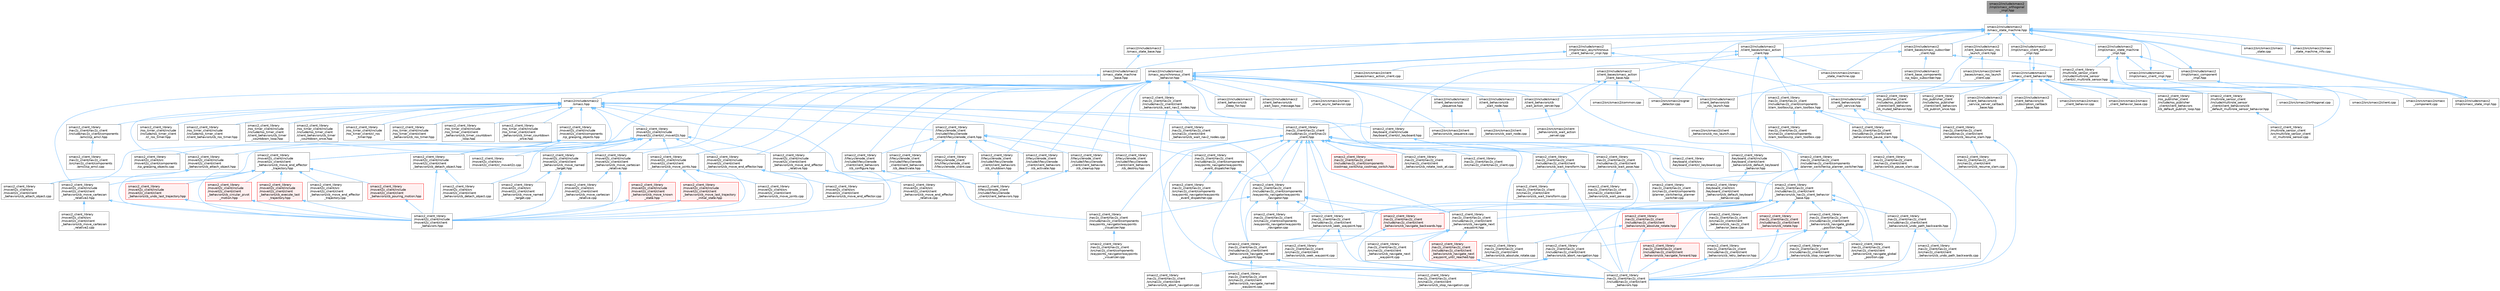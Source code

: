 digraph "smacc2/include/smacc2/impl/smacc_orthogonal_impl.hpp"
{
 // LATEX_PDF_SIZE
  bgcolor="transparent";
  edge [fontname=Helvetica,fontsize=10,labelfontname=Helvetica,labelfontsize=10];
  node [fontname=Helvetica,fontsize=10,shape=box,height=0.2,width=0.4];
  Node1 [label="smacc2/include/smacc2\l/impl/smacc_orthogonal\l_impl.hpp",height=0.2,width=0.4,color="gray40", fillcolor="grey60", style="filled", fontcolor="black",tooltip=" "];
  Node1 -> Node2 [dir="back",color="steelblue1",style="solid"];
  Node2 [label="smacc2/include/smacc2\l/smacc_state_machine.hpp",height=0.2,width=0.4,color="grey40", fillcolor="white", style="filled",URL="$smacc__state__machine_8hpp.html",tooltip=" "];
  Node2 -> Node3 [dir="back",color="steelblue1",style="solid"];
  Node3 [label="smacc2/include/smacc2\l/client_bases/smacc_action\l_client.hpp",height=0.2,width=0.4,color="grey40", fillcolor="white", style="filled",URL="$smacc__action__client_8hpp.html",tooltip=" "];
  Node3 -> Node4 [dir="back",color="steelblue1",style="solid"];
  Node4 [label="smacc2/include/smacc2\l/client_bases/smacc_action\l_client_base.hpp",height=0.2,width=0.4,color="grey40", fillcolor="white", style="filled",URL="$smacc__action__client__base_8hpp.html",tooltip=" "];
  Node4 -> Node5 [dir="back",color="steelblue1",style="solid"];
  Node5 [label="smacc2/include/smacc2\l/client_behaviors/cb\l_wait_action_server.hpp",height=0.2,width=0.4,color="grey40", fillcolor="white", style="filled",URL="$cb__wait__action__server_8hpp.html",tooltip=" "];
  Node5 -> Node6 [dir="back",color="steelblue1",style="solid"];
  Node6 [label="smacc2/src/smacc2/client\l_behaviors/cb_wait_action\l_server.cpp",height=0.2,width=0.4,color="grey40", fillcolor="white", style="filled",URL="$cb__wait__action__server_8cpp.html",tooltip=" "];
  Node4 -> Node7 [dir="back",color="steelblue1",style="solid"];
  Node7 [label="smacc2/src/smacc2/common.cpp",height=0.2,width=0.4,color="grey40", fillcolor="white", style="filled",URL="$src_2smacc2_2common_8cpp.html",tooltip=" "];
  Node4 -> Node8 [dir="back",color="steelblue1",style="solid"];
  Node8 [label="smacc2/src/smacc2/signal\l_detector.cpp",height=0.2,width=0.4,color="grey40", fillcolor="white", style="filled",URL="$signal__detector_8cpp.html",tooltip=" "];
  Node4 -> Node9 [dir="back",color="steelblue1",style="solid"];
  Node9 [label="smacc2_client_library\l/nav2z_client/nav2z_client\l/include/nav2z_client/nav2z\l_client.hpp",height=0.2,width=0.4,color="grey40", fillcolor="white", style="filled",URL="$nav2z__client_8hpp.html",tooltip=" "];
  Node9 -> Node10 [dir="back",color="steelblue1",style="solid"];
  Node10 [label="smacc2_client_library\l/nav2z_client/nav2z_client\l/include/nav2z_client/client\l_behaviors/cb_nav2z_client_behavior\l_base.hpp",height=0.2,width=0.4,color="grey40", fillcolor="white", style="filled",URL="$cb__nav2z__client__behavior__base_8hpp.html",tooltip=" "];
  Node10 -> Node11 [dir="back",color="steelblue1",style="solid"];
  Node11 [label="smacc2_client_library\l/nav2z_client/nav2z_client\l/include/nav2z_client/client\l_behaviors/cb_abort_navigation.hpp",height=0.2,width=0.4,color="grey40", fillcolor="white", style="filled",URL="$cb__abort__navigation_8hpp.html",tooltip=" "];
  Node11 -> Node12 [dir="back",color="steelblue1",style="solid"];
  Node12 [label="smacc2_client_library\l/nav2z_client/nav2z_client\l/include/nav2z_client/client\l_behaviors.hpp",height=0.2,width=0.4,color="grey40", fillcolor="white", style="filled",URL="$nav2z__client_2nav2z__client_2include_2nav2z__client_2client__behaviors_8hpp.html",tooltip=" "];
  Node11 -> Node13 [dir="back",color="steelblue1",style="solid"];
  Node13 [label="smacc2_client_library\l/nav2z_client/nav2z_client\l/src/nav2z_client/client\l_behaviors/cb_abort_navigation.cpp",height=0.2,width=0.4,color="grey40", fillcolor="white", style="filled",URL="$cb__abort__navigation_8cpp.html",tooltip=" "];
  Node11 -> Node14 [dir="back",color="steelblue1",style="solid"];
  Node14 [label="smacc2_client_library\l/nav2z_client/nav2z_client\l/src/nav2z_client/client\l_behaviors/cb_stop_navigation.cpp",height=0.2,width=0.4,color="grey40", fillcolor="white", style="filled",URL="$cb__stop__navigation_8cpp.html",tooltip=" "];
  Node10 -> Node15 [dir="back",color="steelblue1",style="solid"];
  Node15 [label="smacc2_client_library\l/nav2z_client/nav2z_client\l/include/nav2z_client/client\l_behaviors/cb_absolute_rotate.hpp",height=0.2,width=0.4,color="red", fillcolor="#FFF0F0", style="filled",URL="$cb__absolute__rotate_8hpp.html",tooltip=" "];
  Node15 -> Node12 [dir="back",color="steelblue1",style="solid"];
  Node15 -> Node18 [dir="back",color="steelblue1",style="solid"];
  Node18 [label="smacc2_client_library\l/nav2z_client/nav2z_client\l/src/nav2z_client/client\l_behaviors/cb_absolute_rotate.cpp",height=0.2,width=0.4,color="grey40", fillcolor="white", style="filled",URL="$cb__absolute__rotate_8cpp.html",tooltip=" "];
  Node10 -> Node19 [dir="back",color="steelblue1",style="solid"];
  Node19 [label="smacc2_client_library\l/nav2z_client/nav2z_client\l/include/nav2z_client/client\l_behaviors/cb_navigate_backwards.hpp",height=0.2,width=0.4,color="red", fillcolor="#FFF0F0", style="filled",URL="$cb__navigate__backwards_8hpp.html",tooltip=" "];
  Node19 -> Node12 [dir="back",color="steelblue1",style="solid"];
  Node10 -> Node21 [dir="back",color="steelblue1",style="solid"];
  Node21 [label="smacc2_client_library\l/nav2z_client/nav2z_client\l/include/nav2z_client/client\l_behaviors/cb_navigate_forward.hpp",height=0.2,width=0.4,color="red", fillcolor="#FFF0F0", style="filled",URL="$cb__navigate__forward_8hpp.html",tooltip=" "];
  Node21 -> Node12 [dir="back",color="steelblue1",style="solid"];
  Node10 -> Node23 [dir="back",color="steelblue1",style="solid"];
  Node23 [label="smacc2_client_library\l/nav2z_client/nav2z_client\l/include/nav2z_client/client\l_behaviors/cb_navigate_global\l_position.hpp",height=0.2,width=0.4,color="grey40", fillcolor="white", style="filled",URL="$cb__navigate__global__position_8hpp.html",tooltip=" "];
  Node23 -> Node12 [dir="back",color="steelblue1",style="solid"];
  Node23 -> Node11 [dir="back",color="steelblue1",style="solid"];
  Node23 -> Node24 [dir="back",color="steelblue1",style="solid"];
  Node24 [label="smacc2_client_library\l/nav2z_client/nav2z_client\l/include/nav2z_client/client\l_behaviors/cb_stop_navigation.hpp",height=0.2,width=0.4,color="grey40", fillcolor="white", style="filled",URL="$cb__stop__navigation_8hpp.html",tooltip=" "];
  Node24 -> Node12 [dir="back",color="steelblue1",style="solid"];
  Node23 -> Node25 [dir="back",color="steelblue1",style="solid"];
  Node25 [label="smacc2_client_library\l/nav2z_client/nav2z_client\l/src/nav2z_client/client\l_behaviors/cb_navigate_global\l_position.cpp",height=0.2,width=0.4,color="grey40", fillcolor="white", style="filled",URL="$cb__navigate__global__position_8cpp.html",tooltip=" "];
  Node10 -> Node26 [dir="back",color="steelblue1",style="solid"];
  Node26 [label="smacc2_client_library\l/nav2z_client/nav2z_client\l/include/nav2z_client/client\l_behaviors/cb_navigate_named\l_waypoint.hpp",height=0.2,width=0.4,color="grey40", fillcolor="white", style="filled",URL="$cb__navigate__named__waypoint_8hpp.html",tooltip=" "];
  Node26 -> Node12 [dir="back",color="steelblue1",style="solid"];
  Node26 -> Node27 [dir="back",color="steelblue1",style="solid"];
  Node27 [label="smacc2_client_library\l/nav2z_client/nav2z_client\l/src/nav2z_client/client\l_behaviors/cb_navigate_named\l_waypoint.cpp",height=0.2,width=0.4,color="grey40", fillcolor="white", style="filled",URL="$cb__navigate__named__waypoint_8cpp.html",tooltip=" "];
  Node10 -> Node28 [dir="back",color="steelblue1",style="solid"];
  Node28 [label="smacc2_client_library\l/nav2z_client/nav2z_client\l/include/nav2z_client/client\l_behaviors/cb_navigate_next\l_waypoint.hpp",height=0.2,width=0.4,color="grey40", fillcolor="white", style="filled",URL="$cb__navigate__next__waypoint_8hpp.html",tooltip=" "];
  Node28 -> Node12 [dir="back",color="steelblue1",style="solid"];
  Node28 -> Node26 [dir="back",color="steelblue1",style="solid"];
  Node28 -> Node29 [dir="back",color="steelblue1",style="solid"];
  Node29 [label="smacc2_client_library\l/nav2z_client/nav2z_client\l/include/nav2z_client/client\l_behaviors/cb_navigate_next\l_waypoint_until_reached.hpp",height=0.2,width=0.4,color="red", fillcolor="#FFF0F0", style="filled",URL="$cb__navigate__next__waypoint__until__reached_8hpp.html",tooltip=" "];
  Node29 -> Node12 [dir="back",color="steelblue1",style="solid"];
  Node28 -> Node31 [dir="back",color="steelblue1",style="solid"];
  Node31 [label="smacc2_client_library\l/nav2z_client/nav2z_client\l/src/nav2z_client/client\l_behaviors/cb_navigate_next\l_waypoint.cpp",height=0.2,width=0.4,color="grey40", fillcolor="white", style="filled",URL="$cb__navigate__next__waypoint_8cpp.html",tooltip=" "];
  Node10 -> Node32 [dir="back",color="steelblue1",style="solid"];
  Node32 [label="smacc2_client_library\l/nav2z_client/nav2z_client\l/include/nav2z_client/client\l_behaviors/cb_retry_behavior.hpp",height=0.2,width=0.4,color="grey40", fillcolor="white", style="filled",URL="$cb__retry__behavior_8hpp.html",tooltip=" "];
  Node32 -> Node12 [dir="back",color="steelblue1",style="solid"];
  Node10 -> Node33 [dir="back",color="steelblue1",style="solid"];
  Node33 [label="smacc2_client_library\l/nav2z_client/nav2z_client\l/include/nav2z_client/client\l_behaviors/cb_rotate.hpp",height=0.2,width=0.4,color="red", fillcolor="#FFF0F0", style="filled",URL="$cb__rotate_8hpp.html",tooltip=" "];
  Node33 -> Node12 [dir="back",color="steelblue1",style="solid"];
  Node10 -> Node35 [dir="back",color="steelblue1",style="solid"];
  Node35 [label="smacc2_client_library\l/nav2z_client/nav2z_client\l/include/nav2z_client/client\l_behaviors/cb_seek_waypoint.hpp",height=0.2,width=0.4,color="grey40", fillcolor="white", style="filled",URL="$cb__seek__waypoint_8hpp.html",tooltip=" "];
  Node35 -> Node12 [dir="back",color="steelblue1",style="solid"];
  Node35 -> Node36 [dir="back",color="steelblue1",style="solid"];
  Node36 [label="smacc2_client_library\l/nav2z_client/nav2z_client\l/src/nav2z_client/client\l_behaviors/cb_seek_waypoint.cpp",height=0.2,width=0.4,color="grey40", fillcolor="white", style="filled",URL="$cb__seek__waypoint_8cpp.html",tooltip=" "];
  Node10 -> Node24 [dir="back",color="steelblue1",style="solid"];
  Node10 -> Node37 [dir="back",color="steelblue1",style="solid"];
  Node37 [label="smacc2_client_library\l/nav2z_client/nav2z_client\l/include/nav2z_client/client\l_behaviors/cb_undo_path_backwards.hpp",height=0.2,width=0.4,color="grey40", fillcolor="white", style="filled",URL="$cb__undo__path__backwards_8hpp.html",tooltip=" "];
  Node37 -> Node12 [dir="back",color="steelblue1",style="solid"];
  Node37 -> Node38 [dir="back",color="steelblue1",style="solid"];
  Node38 [label="smacc2_client_library\l/nav2z_client/nav2z_client\l/src/nav2z_client/client\l_behaviors/cb_undo_path_backwards.cpp",height=0.2,width=0.4,color="grey40", fillcolor="white", style="filled",URL="$cb__undo__path__backwards_8cpp.html",tooltip=" "];
  Node10 -> Node39 [dir="back",color="steelblue1",style="solid"];
  Node39 [label="smacc2_client_library\l/nav2z_client/nav2z_client\l/src/nav2z_client/client\l_behaviors/cb_nav2z_client\l_behavior_base.cpp",height=0.2,width=0.4,color="grey40", fillcolor="white", style="filled",URL="$cb__nav2z__client__behavior__base_8cpp.html",tooltip=" "];
  Node9 -> Node26 [dir="back",color="steelblue1",style="solid"];
  Node9 -> Node28 [dir="back",color="steelblue1",style="solid"];
  Node9 -> Node35 [dir="back",color="steelblue1",style="solid"];
  Node9 -> Node40 [dir="back",color="steelblue1",style="solid"];
  Node40 [label="smacc2_client_library\l/nav2z_client/nav2z_client\l/include/nav2z_client/client\l_behaviors/cb_wait_pose.hpp",height=0.2,width=0.4,color="grey40", fillcolor="white", style="filled",URL="$cb__wait__pose_8hpp.html",tooltip=" "];
  Node40 -> Node12 [dir="back",color="steelblue1",style="solid"];
  Node40 -> Node41 [dir="back",color="steelblue1",style="solid"];
  Node41 [label="smacc2_client_library\l/nav2z_client/nav2z_client\l/src/nav2z_client/client\l_behaviors/cb_wait_pose.cpp",height=0.2,width=0.4,color="grey40", fillcolor="white", style="filled",URL="$cb__wait__pose_8cpp.html",tooltip=" "];
  Node9 -> Node42 [dir="back",color="steelblue1",style="solid"];
  Node42 [label="smacc2_client_library\l/nav2z_client/nav2z_client\l/include/nav2z_client/client\l_behaviors/cb_wait_transform.hpp",height=0.2,width=0.4,color="grey40", fillcolor="white", style="filled",URL="$cb__wait__transform_8hpp.html",tooltip=" "];
  Node42 -> Node12 [dir="back",color="steelblue1",style="solid"];
  Node42 -> Node43 [dir="back",color="steelblue1",style="solid"];
  Node43 [label="smacc2_client_library\l/nav2z_client/nav2z_client\l/src/nav2z_client/client\l_behaviors/cb_wait_transform.cpp",height=0.2,width=0.4,color="grey40", fillcolor="white", style="filled",URL="$cb__wait__transform_8cpp.html",tooltip=" "];
  Node9 -> Node44 [dir="back",color="steelblue1",style="solid"];
  Node44 [label="smacc2_client_library\l/nav2z_client/nav2z_client\l/include/nav2z_client/components\l/costmap_switch/cp_costmap_switch.hpp",height=0.2,width=0.4,color="red", fillcolor="#FFF0F0", style="filled",URL="$cp__costmap__switch_8hpp.html",tooltip=" "];
  Node9 -> Node46 [dir="back",color="steelblue1",style="solid"];
  Node46 [label="smacc2_client_library\l/nav2z_client/nav2z_client\l/include/nav2z_client/components\l/waypoints_navigator/waypoints\l_event_dispatcher.hpp",height=0.2,width=0.4,color="grey40", fillcolor="white", style="filled",URL="$waypoints__event__dispatcher_8hpp.html",tooltip=" "];
  Node46 -> Node47 [dir="back",color="steelblue1",style="solid"];
  Node47 [label="smacc2_client_library\l/nav2z_client/nav2z_client\l/include/nav2z_client/components\l/waypoints_navigator/waypoints\l_navigator.hpp",height=0.2,width=0.4,color="grey40", fillcolor="white", style="filled",URL="$waypoints__navigator_8hpp.html",tooltip=" "];
  Node47 -> Node19 [dir="back",color="steelblue1",style="solid"];
  Node47 -> Node26 [dir="back",color="steelblue1",style="solid"];
  Node47 -> Node28 [dir="back",color="steelblue1",style="solid"];
  Node47 -> Node35 [dir="back",color="steelblue1",style="solid"];
  Node47 -> Node48 [dir="back",color="steelblue1",style="solid"];
  Node48 [label="smacc2_client_library\l/nav2z_client/nav2z_client\l/include/nav2z_client/components\l/waypoints_navigator/waypoints\l_visualizer.hpp",height=0.2,width=0.4,color="grey40", fillcolor="white", style="filled",URL="$waypoints__visualizer_8hpp.html",tooltip=" "];
  Node48 -> Node49 [dir="back",color="steelblue1",style="solid"];
  Node49 [label="smacc2_client_library\l/nav2z_client/nav2z_client\l/src/nav2z_client/components\l/waypoints_navigator/waypoints\l_visualizer.cpp",height=0.2,width=0.4,color="grey40", fillcolor="white", style="filled",URL="$waypoints__visualizer_8cpp.html",tooltip=" "];
  Node47 -> Node50 [dir="back",color="steelblue1",style="solid"];
  Node50 [label="smacc2_client_library\l/nav2z_client/nav2z_client\l/src/nav2z_client/components\l/waypoints_navigator/waypoints\l_navigator.cpp",height=0.2,width=0.4,color="grey40", fillcolor="white", style="filled",URL="$waypoints__navigator_8cpp.html",tooltip=" "];
  Node46 -> Node51 [dir="back",color="steelblue1",style="solid"];
  Node51 [label="smacc2_client_library\l/nav2z_client/nav2z_client\l/src/nav2z_client/components\l/waypoints_navigator/waypoints\l_event_dispatcher.cpp",height=0.2,width=0.4,color="grey40", fillcolor="white", style="filled",URL="$waypoints__event__dispatcher_8cpp.html",tooltip=" "];
  Node9 -> Node47 [dir="back",color="steelblue1",style="solid"];
  Node9 -> Node48 [dir="back",color="steelblue1",style="solid"];
  Node9 -> Node13 [dir="back",color="steelblue1",style="solid"];
  Node9 -> Node18 [dir="back",color="steelblue1",style="solid"];
  Node9 -> Node17 [dir="back",color="steelblue1",style="solid"];
  Node17 [label="smacc2_client_library\l/nav2z_client/nav2z_client\l/src/nav2z_client/client\l_behaviors/cb_rotate_look_at.cpp",height=0.2,width=0.4,color="grey40", fillcolor="white", style="filled",URL="$cb__rotate__look__at_8cpp.html",tooltip=" "];
  Node9 -> Node14 [dir="back",color="steelblue1",style="solid"];
  Node9 -> Node52 [dir="back",color="steelblue1",style="solid"];
  Node52 [label="smacc2_client_library\l/nav2z_client/nav2z_client\l/src/nav2z_client/components\l/planner_switcher/cp_planner\l_switcher.cpp",height=0.2,width=0.4,color="grey40", fillcolor="white", style="filled",URL="$cp__planner__switcher_8cpp.html",tooltip=" "];
  Node9 -> Node50 [dir="back",color="steelblue1",style="solid"];
  Node9 -> Node53 [dir="back",color="steelblue1",style="solid"];
  Node53 [label="smacc2_client_library\l/nav2z_client/nav2z_client\l/src/nav2z_client/nav2z_client.cpp",height=0.2,width=0.4,color="grey40", fillcolor="white", style="filled",URL="$nav2z__client_8cpp.html",tooltip=" "];
  Node3 -> Node54 [dir="back",color="steelblue1",style="solid"];
  Node54 [label="smacc2/src/smacc2/client\l_bases/smacc_action_client.cpp",height=0.2,width=0.4,color="grey40", fillcolor="white", style="filled",URL="$smacc__action__client_8cpp.html",tooltip=" "];
  Node3 -> Node55 [dir="back",color="steelblue1",style="solid"];
  Node55 [label="smacc2/src/smacc2/smacc\l_state_machine.cpp",height=0.2,width=0.4,color="grey40", fillcolor="white", style="filled",URL="$smacc__state__machine_8cpp.html",tooltip=" "];
  Node3 -> Node56 [dir="back",color="steelblue1",style="solid"];
  Node56 [label="smacc2_client_library\l/nav2z_client/nav2z_client\l/include/nav2z_client/components\l/planner_switcher/cp_planner_switcher.hpp",height=0.2,width=0.4,color="grey40", fillcolor="white", style="filled",URL="$cp__planner__switcher_8hpp.html",tooltip=" "];
  Node56 -> Node10 [dir="back",color="steelblue1",style="solid"];
  Node56 -> Node25 [dir="back",color="steelblue1",style="solid"];
  Node56 -> Node38 [dir="back",color="steelblue1",style="solid"];
  Node56 -> Node52 [dir="back",color="steelblue1",style="solid"];
  Node56 -> Node50 [dir="back",color="steelblue1",style="solid"];
  Node3 -> Node57 [dir="back",color="steelblue1",style="solid"];
  Node57 [label="smacc2_client_library\l/nav2z_client/nav2z_client\l/include/nav2z_client/components\l/slam_toolbox/cp_slam_toolbox.hpp",height=0.2,width=0.4,color="grey40", fillcolor="white", style="filled",URL="$cp__slam__toolbox_8hpp.html",tooltip=" "];
  Node57 -> Node58 [dir="back",color="steelblue1",style="solid"];
  Node58 [label="smacc2_client_library\l/nav2z_client/nav2z_client\l/include/nav2z_client/client\l_behaviors/cb_pause_slam.hpp",height=0.2,width=0.4,color="grey40", fillcolor="white", style="filled",URL="$cb__pause__slam_8hpp.html",tooltip=" "];
  Node58 -> Node12 [dir="back",color="steelblue1",style="solid"];
  Node58 -> Node59 [dir="back",color="steelblue1",style="solid"];
  Node59 [label="smacc2_client_library\l/nav2z_client/nav2z_client\l/src/nav2z_client/client\l_behaviors/cb_pause_slam.cpp",height=0.2,width=0.4,color="grey40", fillcolor="white", style="filled",URL="$cb__pause__slam_8cpp.html",tooltip=" "];
  Node57 -> Node60 [dir="back",color="steelblue1",style="solid"];
  Node60 [label="smacc2_client_library\l/nav2z_client/nav2z_client\l/include/nav2z_client/client\l_behaviors/cb_resume_slam.hpp",height=0.2,width=0.4,color="grey40", fillcolor="white", style="filled",URL="$cb__resume__slam_8hpp.html",tooltip=" "];
  Node60 -> Node12 [dir="back",color="steelblue1",style="solid"];
  Node60 -> Node61 [dir="back",color="steelblue1",style="solid"];
  Node61 [label="smacc2_client_library\l/nav2z_client/nav2z_client\l/src/nav2z_client/client\l_behaviors/cb_resume_slam.cpp",height=0.2,width=0.4,color="grey40", fillcolor="white", style="filled",URL="$cb__resume__slam_8cpp.html",tooltip=" "];
  Node57 -> Node62 [dir="back",color="steelblue1",style="solid"];
  Node62 [label="smacc2_client_library\l/nav2z_client/nav2z_client\l/src/nav2z_client/components\l/slam_toolbox/cp_slam_toolbox.cpp",height=0.2,width=0.4,color="grey40", fillcolor="white", style="filled",URL="$cp__slam__toolbox_8cpp.html",tooltip=" "];
  Node2 -> Node63 [dir="back",color="steelblue1",style="solid"];
  Node63 [label="smacc2/include/smacc2\l/client_bases/smacc_ros\l_launch_client.hpp",height=0.2,width=0.4,color="grey40", fillcolor="white", style="filled",URL="$smacc__ros__launch__client_8hpp.html",tooltip=" "];
  Node63 -> Node64 [dir="back",color="steelblue1",style="solid"];
  Node64 [label="smacc2/include/smacc2\l/client_behaviors/cb\l_ros_launch.hpp",height=0.2,width=0.4,color="grey40", fillcolor="white", style="filled",URL="$cb__ros__launch_8hpp.html",tooltip=" "];
  Node64 -> Node65 [dir="back",color="steelblue1",style="solid"];
  Node65 [label="smacc2/src/smacc2/client\l_behaviors/cb_ros_launch.cpp",height=0.2,width=0.4,color="grey40", fillcolor="white", style="filled",URL="$cb__ros__launch_8cpp.html",tooltip=" "];
  Node63 -> Node66 [dir="back",color="steelblue1",style="solid"];
  Node66 [label="smacc2/src/smacc2/client\l_bases/smacc_ros_launch\l_client.cpp",height=0.2,width=0.4,color="grey40", fillcolor="white", style="filled",URL="$smacc__ros__launch__client_8cpp.html",tooltip=" "];
  Node2 -> Node67 [dir="back",color="steelblue1",style="solid"];
  Node67 [label="smacc2/include/smacc2\l/client_bases/smacc_subscriber\l_client.hpp",height=0.2,width=0.4,color="grey40", fillcolor="white", style="filled",URL="$smacc__subscriber__client_8hpp.html",tooltip=" "];
  Node67 -> Node68 [dir="back",color="steelblue1",style="solid"];
  Node68 [label="smacc2/include/smacc2\l/client_base_components\l/cp_topic_subscriber.hpp",height=0.2,width=0.4,color="grey40", fillcolor="white", style="filled",URL="$cp__topic__subscriber_8hpp.html",tooltip=" "];
  Node67 -> Node69 [dir="back",color="steelblue1",style="solid"];
  Node69 [label="smacc2_client_library\l/keyboard_client/include\l/keyboard_client/cl_keyboard.hpp",height=0.2,width=0.4,color="grey40", fillcolor="white", style="filled",URL="$cl__keyboard_8hpp.html",tooltip=" "];
  Node69 -> Node70 [dir="back",color="steelblue1",style="solid"];
  Node70 [label="smacc2_client_library\l/keyboard_client/include\l/keyboard_client/client\l_behaviors/cb_default_keyboard\l_behavior.hpp",height=0.2,width=0.4,color="grey40", fillcolor="white", style="filled",URL="$cb__default__keyboard__behavior_8hpp.html",tooltip=" "];
  Node70 -> Node71 [dir="back",color="steelblue1",style="solid"];
  Node71 [label="smacc2_client_library\l/keyboard_client/src\l/keyboard_client/client\l_behaviors/cb_default_keyboard\l_behavior.cpp",height=0.2,width=0.4,color="grey40", fillcolor="white", style="filled",URL="$cb__default__keyboard__behavior_8cpp.html",tooltip=" "];
  Node69 -> Node72 [dir="back",color="steelblue1",style="solid"];
  Node72 [label="smacc2_client_library\l/keyboard_client/src\l/keyboard_client/cl_keyboard.cpp",height=0.2,width=0.4,color="grey40", fillcolor="white", style="filled",URL="$cl__keyboard_8cpp.html",tooltip=" "];
  Node67 -> Node73 [dir="back",color="steelblue1",style="solid"];
  Node73 [label="smacc2_client_library\l/multirole_sensor_client\l/include/multirole_sensor\l_client/cl_multirole_sensor.hpp",height=0.2,width=0.4,color="grey40", fillcolor="white", style="filled",URL="$cl__multirole__sensor_8hpp.html",tooltip=" "];
  Node73 -> Node74 [dir="back",color="steelblue1",style="solid"];
  Node74 [label="smacc2_client_library\l/multirole_sensor_client\l/include/multirole_sensor\l_client/client_behaviors/cb\l_default_multirole_sensor_behavior.hpp",height=0.2,width=0.4,color="grey40", fillcolor="white", style="filled",URL="$cb__default__multirole__sensor__behavior_8hpp.html",tooltip=" "];
  Node74 -> Node75 [dir="back",color="steelblue1",style="solid"];
  Node75 [label="smacc2_client_library\l/multirole_sensor_client\l/src/multirole_sensor_client\l/cl_multirole_sensor.cpp",height=0.2,width=0.4,color="grey40", fillcolor="white", style="filled",URL="$cl__multirole__sensor_8cpp.html",tooltip=" "];
  Node73 -> Node75 [dir="back",color="steelblue1",style="solid"];
  Node2 -> Node76 [dir="back",color="steelblue1",style="solid"];
  Node76 [label="smacc2/include/smacc2\l/impl/smacc_asynchronous\l_client_behavior_impl.hpp",height=0.2,width=0.4,color="grey40", fillcolor="white", style="filled",URL="$smacc__asynchronous__client__behavior__impl_8hpp.html",tooltip=" "];
  Node76 -> Node77 [dir="back",color="steelblue1",style="solid"];
  Node77 [label="smacc2/include/smacc2\l/client_behaviors/cb\l_call_service.hpp",height=0.2,width=0.4,color="grey40", fillcolor="white", style="filled",URL="$cb__call__service_8hpp.html",tooltip=" "];
  Node77 -> Node58 [dir="back",color="steelblue1",style="solid"];
  Node77 -> Node60 [dir="back",color="steelblue1",style="solid"];
  Node76 -> Node78 [dir="back",color="steelblue1",style="solid"];
  Node78 [label="smacc2/include/smacc2\l/smacc_asynchronous_client\l_behavior.hpp",height=0.2,width=0.4,color="grey40", fillcolor="white", style="filled",URL="$smacc__asynchronous__client__behavior_8hpp.html",tooltip=" "];
  Node78 -> Node64 [dir="back",color="steelblue1",style="solid"];
  Node78 -> Node79 [dir="back",color="steelblue1",style="solid"];
  Node79 [label="smacc2/include/smacc2\l/client_behaviors/cb\l_sequence.hpp",height=0.2,width=0.4,color="grey40", fillcolor="white", style="filled",URL="$cb__sequence_8hpp.html",tooltip=" "];
  Node79 -> Node80 [dir="back",color="steelblue1",style="solid"];
  Node80 [label="smacc2/src/smacc2/client\l_behaviors/cb_sequence.cpp",height=0.2,width=0.4,color="grey40", fillcolor="white", style="filled",URL="$cb__sequence_8cpp.html",tooltip=" "];
  Node78 -> Node81 [dir="back",color="steelblue1",style="solid"];
  Node81 [label="smacc2/include/smacc2\l/client_behaviors/cb\l_sleep_for.hpp",height=0.2,width=0.4,color="grey40", fillcolor="white", style="filled",URL="$cb__sleep__for_8hpp.html",tooltip=" "];
  Node78 -> Node5 [dir="back",color="steelblue1",style="solid"];
  Node78 -> Node82 [dir="back",color="steelblue1",style="solid"];
  Node82 [label="smacc2/include/smacc2\l/client_behaviors/cb\l_wait_node.hpp",height=0.2,width=0.4,color="grey40", fillcolor="white", style="filled",URL="$cb__wait__node_8hpp.html",tooltip=" "];
  Node82 -> Node83 [dir="back",color="steelblue1",style="solid"];
  Node83 [label="smacc2/src/smacc2/client\l_behaviors/cb_wait_node.cpp",height=0.2,width=0.4,color="grey40", fillcolor="white", style="filled",URL="$cb__wait__node_8cpp.html",tooltip=" "];
  Node78 -> Node84 [dir="back",color="steelblue1",style="solid"];
  Node84 [label="smacc2/include/smacc2\l/client_behaviors/cb\l_wait_topic_message.hpp",height=0.2,width=0.4,color="grey40", fillcolor="white", style="filled",URL="$cb__wait__topic__message_8hpp.html",tooltip=" "];
  Node78 -> Node76 [dir="back",color="steelblue1",style="solid"];
  Node78 -> Node85 [dir="back",color="steelblue1",style="solid"];
  Node85 [label="smacc2/include/smacc2\l/smacc.hpp",height=0.2,width=0.4,color="grey40", fillcolor="white", style="filled",URL="$smacc_8hpp.html",tooltip=" "];
  Node85 -> Node69 [dir="back",color="steelblue1",style="solid"];
  Node85 -> Node86 [dir="back",color="steelblue1",style="solid"];
  Node86 [label="smacc2_client_library\l/lifecyclenode_client\l/include/lifecyclenode\l_client/lifecyclenode_client.hpp",height=0.2,width=0.4,color="grey40", fillcolor="white", style="filled",URL="$lifecyclenode__client_8hpp.html",tooltip=" "];
  Node86 -> Node87 [dir="back",color="steelblue1",style="solid"];
  Node87 [label="smacc2_client_library\l/lifecyclenode_client\l/include/lifecyclenode\l_client/client_behaviors\l/cb_activate.hpp",height=0.2,width=0.4,color="grey40", fillcolor="white", style="filled",URL="$cb__activate_8hpp.html",tooltip=" "];
  Node87 -> Node88 [dir="back",color="steelblue1",style="solid"];
  Node88 [label="smacc2_client_library\l/lifecyclenode_client\l/include/lifecyclenode\l_client/client_behaviors.hpp",height=0.2,width=0.4,color="grey40", fillcolor="white", style="filled",URL="$lifecyclenode__client_2include_2lifecyclenode__client_2client__behaviors_8hpp.html",tooltip=" "];
  Node86 -> Node89 [dir="back",color="steelblue1",style="solid"];
  Node89 [label="smacc2_client_library\l/lifecyclenode_client\l/include/lifecyclenode\l_client/client_behaviors\l/cb_cleanup.hpp",height=0.2,width=0.4,color="grey40", fillcolor="white", style="filled",URL="$cb__cleanup_8hpp.html",tooltip=" "];
  Node89 -> Node88 [dir="back",color="steelblue1",style="solid"];
  Node86 -> Node90 [dir="back",color="steelblue1",style="solid"];
  Node90 [label="smacc2_client_library\l/lifecyclenode_client\l/include/lifecyclenode\l_client/client_behaviors\l/cb_configure.hpp",height=0.2,width=0.4,color="grey40", fillcolor="white", style="filled",URL="$cb__configure_8hpp.html",tooltip=" "];
  Node90 -> Node88 [dir="back",color="steelblue1",style="solid"];
  Node86 -> Node91 [dir="back",color="steelblue1",style="solid"];
  Node91 [label="smacc2_client_library\l/lifecyclenode_client\l/include/lifecyclenode\l_client/client_behaviors\l/cb_deactivate.hpp",height=0.2,width=0.4,color="grey40", fillcolor="white", style="filled",URL="$cb__deactivate_8hpp.html",tooltip=" "];
  Node91 -> Node88 [dir="back",color="steelblue1",style="solid"];
  Node86 -> Node92 [dir="back",color="steelblue1",style="solid"];
  Node92 [label="smacc2_client_library\l/lifecyclenode_client\l/include/lifecyclenode\l_client/client_behaviors\l/cb_destroy.hpp",height=0.2,width=0.4,color="grey40", fillcolor="white", style="filled",URL="$cb__destroy_8hpp.html",tooltip=" "];
  Node86 -> Node93 [dir="back",color="steelblue1",style="solid"];
  Node93 [label="smacc2_client_library\l/lifecyclenode_client\l/include/lifecyclenode\l_client/client_behaviors\l/cb_shutdown.hpp",height=0.2,width=0.4,color="grey40", fillcolor="white", style="filled",URL="$cb__shutdown_8hpp.html",tooltip=" "];
  Node93 -> Node88 [dir="back",color="steelblue1",style="solid"];
  Node86 -> Node94 [dir="back",color="steelblue1",style="solid"];
  Node94 [label="smacc2_client_library\l/lifecyclenode_client\l/src/lifecyclenode_client\l/lifecyclenode_client.cpp",height=0.2,width=0.4,color="grey40", fillcolor="white", style="filled",URL="$lifecyclenode__client_8cpp.html",tooltip=" "];
  Node85 -> Node95 [dir="back",color="steelblue1",style="solid"];
  Node95 [label="smacc2_client_library\l/moveit2z_client/include\l/moveit2z_client/cl_moveit2z.hpp",height=0.2,width=0.4,color="grey40", fillcolor="white", style="filled",URL="$cl__moveit2z_8hpp.html",tooltip=" "];
  Node95 -> Node96 [dir="back",color="steelblue1",style="solid"];
  Node96 [label="smacc2_client_library\l/moveit2z_client/include\l/moveit2z_client/client\l_behaviors/cb_attach_object.hpp",height=0.2,width=0.4,color="grey40", fillcolor="white", style="filled",URL="$cb__attach__object_8hpp.html",tooltip=" "];
  Node96 -> Node97 [dir="back",color="steelblue1",style="solid"];
  Node97 [label="smacc2_client_library\l/moveit2z_client/include\l/moveit2z_client/client\l_behaviors.hpp",height=0.2,width=0.4,color="grey40", fillcolor="white", style="filled",URL="$moveit2z__client_2include_2moveit2z__client_2client__behaviors_8hpp.html",tooltip=" "];
  Node96 -> Node98 [dir="back",color="steelblue1",style="solid"];
  Node98 [label="smacc2_client_library\l/moveit2z_client/src\l/moveit2z_client/client\l_behaviors/cb_attach_object.cpp",height=0.2,width=0.4,color="grey40", fillcolor="white", style="filled",URL="$cb__attach__object_8cpp.html",tooltip=" "];
  Node95 -> Node99 [dir="back",color="steelblue1",style="solid"];
  Node99 [label="smacc2_client_library\l/moveit2z_client/include\l/moveit2z_client/client\l_behaviors/cb_detach_object.hpp",height=0.2,width=0.4,color="grey40", fillcolor="white", style="filled",URL="$cb__detach__object_8hpp.html",tooltip=" "];
  Node99 -> Node97 [dir="back",color="steelblue1",style="solid"];
  Node99 -> Node100 [dir="back",color="steelblue1",style="solid"];
  Node100 [label="smacc2_client_library\l/moveit2z_client/src\l/moveit2z_client/client\l_behaviors/cb_detach_object.cpp",height=0.2,width=0.4,color="grey40", fillcolor="white", style="filled",URL="$cb__detach__object_8cpp.html",tooltip=" "];
  Node95 -> Node101 [dir="back",color="steelblue1",style="solid"];
  Node101 [label="smacc2_client_library\l/moveit2z_client/include\l/moveit2z_client/client\l_behaviors/cb_move_cartesian\l_relative.hpp",height=0.2,width=0.4,color="grey40", fillcolor="white", style="filled",URL="$cb__move__cartesian__relative_8hpp.html",tooltip=" "];
  Node101 -> Node97 [dir="back",color="steelblue1",style="solid"];
  Node101 -> Node102 [dir="back",color="steelblue1",style="solid"];
  Node102 [label="smacc2_client_library\l/moveit2z_client/src\l/moveit2z_client/client\l_behaviors/cb_move_cartesian\l_relative.cpp",height=0.2,width=0.4,color="grey40", fillcolor="white", style="filled",URL="$cb__move__cartesian__relative_8cpp.html",tooltip=" "];
  Node95 -> Node103 [dir="back",color="steelblue1",style="solid"];
  Node103 [label="smacc2_client_library\l/moveit2z_client/include\l/moveit2z_client/client\l_behaviors/cb_move_cartesian\l_relative2.hpp",height=0.2,width=0.4,color="grey40", fillcolor="white", style="filled",URL="$cb__move__cartesian__relative2_8hpp.html",tooltip=" "];
  Node103 -> Node97 [dir="back",color="steelblue1",style="solid"];
  Node103 -> Node104 [dir="back",color="steelblue1",style="solid"];
  Node104 [label="smacc2_client_library\l/moveit2z_client/src\l/moveit2z_client/client\l_behaviors/cb_move_cartesian\l_relative2.cpp",height=0.2,width=0.4,color="grey40", fillcolor="white", style="filled",URL="$cb__move__cartesian__relative2_8cpp.html",tooltip=" "];
  Node95 -> Node105 [dir="back",color="steelblue1",style="solid"];
  Node105 [label="smacc2_client_library\l/moveit2z_client/include\l/moveit2z_client/client\l_behaviors/cb_move_end_effector.hpp",height=0.2,width=0.4,color="grey40", fillcolor="white", style="filled",URL="$cb__move__end__effector_8hpp.html",tooltip=" "];
  Node105 -> Node97 [dir="back",color="steelblue1",style="solid"];
  Node105 -> Node106 [dir="back",color="steelblue1",style="solid"];
  Node106 [label="smacc2_client_library\l/moveit2z_client/src\l/moveit2z_client/client\l_behaviors/cb_move_end_effector.cpp",height=0.2,width=0.4,color="grey40", fillcolor="white", style="filled",URL="$cb__move__end__effector_8cpp.html",tooltip=" "];
  Node95 -> Node107 [dir="back",color="steelblue1",style="solid"];
  Node107 [label="smacc2_client_library\l/moveit2z_client/include\l/moveit2z_client/client\l_behaviors/cb_move_end_effector\l_relative.hpp",height=0.2,width=0.4,color="grey40", fillcolor="white", style="filled",URL="$cb__move__end__effector__relative_8hpp.html",tooltip=" "];
  Node107 -> Node97 [dir="back",color="steelblue1",style="solid"];
  Node107 -> Node108 [dir="back",color="steelblue1",style="solid"];
  Node108 [label="smacc2_client_library\l/moveit2z_client/src\l/moveit2z_client/client\l_behaviors/cb_move_end_effector\l_relative.cpp",height=0.2,width=0.4,color="grey40", fillcolor="white", style="filled",URL="$cb__move__end__effector__relative_8cpp.html",tooltip=" "];
  Node95 -> Node109 [dir="back",color="steelblue1",style="solid"];
  Node109 [label="smacc2_client_library\l/moveit2z_client/include\l/moveit2z_client/client\l_behaviors/cb_move_end_effector\l_trajectory.hpp",height=0.2,width=0.4,color="grey40", fillcolor="white", style="filled",URL="$cb__move__end__effector__trajectory_8hpp.html",tooltip=" "];
  Node109 -> Node97 [dir="back",color="steelblue1",style="solid"];
  Node109 -> Node110 [dir="back",color="steelblue1",style="solid"];
  Node110 [label="smacc2_client_library\l/moveit2z_client/include\l/moveit2z_client/client\l_behaviors/cb_circular_pivot\l_motion.hpp",height=0.2,width=0.4,color="red", fillcolor="#FFF0F0", style="filled",URL="$cb__circular__pivot__motion_8hpp.html",tooltip=" "];
  Node110 -> Node97 [dir="back",color="steelblue1",style="solid"];
  Node109 -> Node115 [dir="back",color="steelblue1",style="solid"];
  Node115 [label="smacc2_client_library\l/moveit2z_client/include\l/moveit2z_client/client\l_behaviors/cb_execute_last\l_trajectory.hpp",height=0.2,width=0.4,color="red", fillcolor="#FFF0F0", style="filled",URL="$cb__execute__last__trajectory_8hpp.html",tooltip=" "];
  Node115 -> Node97 [dir="back",color="steelblue1",style="solid"];
  Node109 -> Node103 [dir="back",color="steelblue1",style="solid"];
  Node109 -> Node117 [dir="back",color="steelblue1",style="solid"];
  Node117 [label="smacc2_client_library\l/moveit2z_client/include\l/moveit2z_client/client\l_behaviors/cb_pouring_motion.hpp",height=0.2,width=0.4,color="red", fillcolor="#FFF0F0", style="filled",URL="$cb__pouring__motion_8hpp.html",tooltip=" "];
  Node117 -> Node97 [dir="back",color="steelblue1",style="solid"];
  Node109 -> Node118 [dir="back",color="steelblue1",style="solid"];
  Node118 [label="smacc2_client_library\l/moveit2z_client/include\l/moveit2z_client/client\l_behaviors/cb_undo_last_trajectory.hpp",height=0.2,width=0.4,color="red", fillcolor="#FFF0F0", style="filled",URL="$cb__undo__last__trajectory_8hpp.html",tooltip=" "];
  Node118 -> Node97 [dir="back",color="steelblue1",style="solid"];
  Node109 -> Node120 [dir="back",color="steelblue1",style="solid"];
  Node120 [label="smacc2_client_library\l/moveit2z_client/src\l/moveit2z_client/client\l_behaviors/cb_move_end_effector\l_trajectory.cpp",height=0.2,width=0.4,color="grey40", fillcolor="white", style="filled",URL="$cb__move__end__effector__trajectory_8cpp.html",tooltip=" "];
  Node95 -> Node121 [dir="back",color="steelblue1",style="solid"];
  Node121 [label="smacc2_client_library\l/moveit2z_client/include\l/moveit2z_client/client\l_behaviors/cb_move_joints.hpp",height=0.2,width=0.4,color="grey40", fillcolor="white", style="filled",URL="$cb__move__joints_8hpp.html",tooltip=" "];
  Node121 -> Node97 [dir="back",color="steelblue1",style="solid"];
  Node121 -> Node122 [dir="back",color="steelblue1",style="solid"];
  Node122 [label="smacc2_client_library\l/moveit2z_client/include\l/moveit2z_client/client\l_behaviors/cb_move_known\l_state.hpp",height=0.2,width=0.4,color="red", fillcolor="#FFF0F0", style="filled",URL="$cb__move__known__state_8hpp.html",tooltip=" "];
  Node122 -> Node97 [dir="back",color="steelblue1",style="solid"];
  Node121 -> Node124 [dir="back",color="steelblue1",style="solid"];
  Node124 [label="smacc2_client_library\l/moveit2z_client/include\l/moveit2z_client/client\l_behaviors/cb_move_last_trajectory\l_initial_state.hpp",height=0.2,width=0.4,color="red", fillcolor="#FFF0F0", style="filled",URL="$cb__move__last__trajectory__initial__state_8hpp.html",tooltip=" "];
  Node124 -> Node97 [dir="back",color="steelblue1",style="solid"];
  Node121 -> Node126 [dir="back",color="steelblue1",style="solid"];
  Node126 [label="smacc2_client_library\l/moveit2z_client/src\l/moveit2z_client/client\l_behaviors/cb_move_joints.cpp",height=0.2,width=0.4,color="grey40", fillcolor="white", style="filled",URL="$cb__move__joints_8cpp.html",tooltip=" "];
  Node95 -> Node127 [dir="back",color="steelblue1",style="solid"];
  Node127 [label="smacc2_client_library\l/moveit2z_client/include\l/moveit2z_client/client\l_behaviors/cb_move_named\l_target.hpp",height=0.2,width=0.4,color="grey40", fillcolor="white", style="filled",URL="$cb__move__named__target_8hpp.html",tooltip=" "];
  Node127 -> Node97 [dir="back",color="steelblue1",style="solid"];
  Node127 -> Node128 [dir="back",color="steelblue1",style="solid"];
  Node128 [label="smacc2_client_library\l/moveit2z_client/src\l/moveit2z_client/client\l_behaviors/cb_move_named\l_target.cpp",height=0.2,width=0.4,color="grey40", fillcolor="white", style="filled",URL="$cb__move__named__target_8cpp.html",tooltip=" "];
  Node95 -> Node129 [dir="back",color="steelblue1",style="solid"];
  Node129 [label="smacc2_client_library\l/moveit2z_client/src\l/moveit2z_client/cl_moveit2z.cpp",height=0.2,width=0.4,color="grey40", fillcolor="white", style="filled",URL="$cl__moveit2z_8cpp.html",tooltip=" "];
  Node95 -> Node100 [dir="back",color="steelblue1",style="solid"];
  Node85 -> Node96 [dir="back",color="steelblue1",style="solid"];
  Node85 -> Node99 [dir="back",color="steelblue1",style="solid"];
  Node85 -> Node130 [dir="back",color="steelblue1",style="solid"];
  Node130 [label="smacc2_client_library\l/moveit2z_client/include\l/moveit2z_client/components\l/cp_grasping_objects.hpp",height=0.2,width=0.4,color="grey40", fillcolor="white", style="filled",URL="$cp__grasping__objects_8hpp.html",tooltip=" "];
  Node130 -> Node99 [dir="back",color="steelblue1",style="solid"];
  Node130 -> Node98 [dir="back",color="steelblue1",style="solid"];
  Node130 -> Node131 [dir="back",color="steelblue1",style="solid"];
  Node131 [label="smacc2_client_library\l/moveit2z_client/src\l/moveit2z_client/components\l/cp_grasping_objects.cpp",height=0.2,width=0.4,color="grey40", fillcolor="white", style="filled",URL="$cp__grasping__objects_8cpp.html",tooltip=" "];
  Node85 -> Node132 [dir="back",color="steelblue1",style="solid"];
  Node132 [label="smacc2_client_library\l/nav2z_client/nav2z_client\l/include/nav2z_client/components\l/amcl/cp_amcl.hpp",height=0.2,width=0.4,color="grey40", fillcolor="white", style="filled",URL="$cp__amcl_8hpp.html",tooltip=" "];
  Node132 -> Node133 [dir="back",color="steelblue1",style="solid"];
  Node133 [label="smacc2_client_library\l/nav2z_client/nav2z_client\l/src/nav2z_client/components\l/amcl/cp_amcl.cpp",height=0.2,width=0.4,color="grey40", fillcolor="white", style="filled",URL="$cp__amcl_8cpp.html",tooltip=" "];
  Node85 -> Node46 [dir="back",color="steelblue1",style="solid"];
  Node85 -> Node47 [dir="back",color="steelblue1",style="solid"];
  Node85 -> Node48 [dir="back",color="steelblue1",style="solid"];
  Node85 -> Node9 [dir="back",color="steelblue1",style="solid"];
  Node85 -> Node134 [dir="back",color="steelblue1",style="solid"];
  Node134 [label="smacc2_client_library\l/ros_timer_client/include\l/include/ros_timer_client\l/cl_ros_timer.hpp",height=0.2,width=0.4,color="grey40", fillcolor="white", style="filled",URL="$include_2ros__timer__client_2cl__ros__timer_8hpp.html",tooltip=" "];
  Node85 -> Node135 [dir="back",color="steelblue1",style="solid"];
  Node135 [label="smacc2_client_library\l/ros_timer_client/include\l/include/ros_timer_client\l/client_behaviors/cb_ros_timer.hpp",height=0.2,width=0.4,color="grey40", fillcolor="white", style="filled",URL="$include_2ros__timer__client_2client__behaviors_2cb__ros__timer_8hpp.html",tooltip=" "];
  Node85 -> Node136 [dir="back",color="steelblue1",style="solid"];
  Node136 [label="smacc2_client_library\l/ros_timer_client/include\l/include/ros_timer_client\l/client_behaviors/cb_timer\l_countdown_loop.hpp",height=0.2,width=0.4,color="grey40", fillcolor="white", style="filled",URL="$include_2ros__timer__client_2client__behaviors_2cb__timer__countdown__loop_8hpp.html",tooltip=" "];
  Node85 -> Node137 [dir="back",color="steelblue1",style="solid"];
  Node137 [label="smacc2_client_library\l/ros_timer_client/include\l/include/ros_timer_client\l/client_behaviors/cb_timer\l_countdown_once.hpp",height=0.2,width=0.4,color="grey40", fillcolor="white", style="filled",URL="$include_2ros__timer__client_2client__behaviors_2cb__timer__countdown__once_8hpp.html",tooltip=" "];
  Node85 -> Node138 [dir="back",color="steelblue1",style="solid"];
  Node138 [label="smacc2_client_library\l/ros_timer_client/include\l/ros_timer_client/cl_ros\l_timer.hpp",height=0.2,width=0.4,color="grey40", fillcolor="white", style="filled",URL="$ros__timer__client_2cl__ros__timer_8hpp.html",tooltip=" "];
  Node85 -> Node139 [dir="back",color="steelblue1",style="solid"];
  Node139 [label="smacc2_client_library\l/ros_timer_client/include\l/ros_timer_client/client\l_behaviors/cb_ros_timer.hpp",height=0.2,width=0.4,color="grey40", fillcolor="white", style="filled",URL="$ros__timer__client_2client__behaviors_2cb__ros__timer_8hpp.html",tooltip=" "];
  Node85 -> Node140 [dir="back",color="steelblue1",style="solid"];
  Node140 [label="smacc2_client_library\l/ros_timer_client/include\l/ros_timer_client/client\l_behaviors/cb_timer_countdown\l_loop.hpp",height=0.2,width=0.4,color="grey40", fillcolor="white", style="filled",URL="$ros__timer__client_2client__behaviors_2cb__timer__countdown__loop_8hpp.html",tooltip=" "];
  Node85 -> Node141 [dir="back",color="steelblue1",style="solid"];
  Node141 [label="smacc2_client_library\l/ros_timer_client/include\l/ros_timer_client/client\l_behaviors/cb_timer_countdown\l_once.hpp",height=0.2,width=0.4,color="grey40", fillcolor="white", style="filled",URL="$ros__timer__client_2client__behaviors_2cb__timer__countdown__once_8hpp.html",tooltip=" "];
  Node78 -> Node80 [dir="back",color="steelblue1",style="solid"];
  Node78 -> Node142 [dir="back",color="steelblue1",style="solid"];
  Node142 [label="smacc2/src/smacc2/smacc\l_client_async_behavior.cpp",height=0.2,width=0.4,color="grey40", fillcolor="white", style="filled",URL="$smacc__client__async__behavior_8cpp.html",tooltip=" "];
  Node78 -> Node87 [dir="back",color="steelblue1",style="solid"];
  Node78 -> Node89 [dir="back",color="steelblue1",style="solid"];
  Node78 -> Node90 [dir="back",color="steelblue1",style="solid"];
  Node78 -> Node91 [dir="back",color="steelblue1",style="solid"];
  Node78 -> Node92 [dir="back",color="steelblue1",style="solid"];
  Node78 -> Node93 [dir="back",color="steelblue1",style="solid"];
  Node78 -> Node101 [dir="back",color="steelblue1",style="solid"];
  Node78 -> Node103 [dir="back",color="steelblue1",style="solid"];
  Node78 -> Node105 [dir="back",color="steelblue1",style="solid"];
  Node78 -> Node107 [dir="back",color="steelblue1",style="solid"];
  Node78 -> Node109 [dir="back",color="steelblue1",style="solid"];
  Node78 -> Node121 [dir="back",color="steelblue1",style="solid"];
  Node78 -> Node127 [dir="back",color="steelblue1",style="solid"];
  Node78 -> Node10 [dir="back",color="steelblue1",style="solid"];
  Node78 -> Node143 [dir="back",color="steelblue1",style="solid"];
  Node143 [label="smacc2_client_library\l/nav2z_client/nav2z_client\l/include/nav2z_client/client\l_behaviors/cb_wait_nav2_nodes.hpp",height=0.2,width=0.4,color="grey40", fillcolor="white", style="filled",URL="$cb__wait__nav2__nodes_8hpp.html",tooltip=" "];
  Node143 -> Node12 [dir="back",color="steelblue1",style="solid"];
  Node143 -> Node144 [dir="back",color="steelblue1",style="solid"];
  Node144 [label="smacc2_client_library\l/nav2z_client/nav2z_client\l/src/nav2z_client/client\l_behaviors/cb_wait_nav2_nodes.cpp",height=0.2,width=0.4,color="grey40", fillcolor="white", style="filled",URL="$cb__wait__nav2__nodes_8cpp.html",tooltip=" "];
  Node78 -> Node40 [dir="back",color="steelblue1",style="solid"];
  Node78 -> Node42 [dir="back",color="steelblue1",style="solid"];
  Node2 -> Node145 [dir="back",color="steelblue1",style="solid"];
  Node145 [label="smacc2/include/smacc2\l/impl/smacc_client_behavior\l_impl.hpp",height=0.2,width=0.4,color="grey40", fillcolor="white", style="filled",URL="$smacc__client__behavior__impl_8hpp.html",tooltip=" "];
  Node145 -> Node146 [dir="back",color="steelblue1",style="solid"];
  Node146 [label="smacc2/include/smacc2\l/smacc_client_behavior.hpp",height=0.2,width=0.4,color="grey40", fillcolor="white", style="filled",URL="$smacc__client__behavior_8hpp.html",tooltip=" "];
  Node146 -> Node77 [dir="back",color="steelblue1",style="solid"];
  Node146 -> Node147 [dir="back",color="steelblue1",style="solid"];
  Node147 [label="smacc2/include/smacc2\l/client_behaviors/cb\l_service_server_callback\l_base.hpp",height=0.2,width=0.4,color="grey40", fillcolor="white", style="filled",URL="$cb__service__server__callback__base_8hpp.html",tooltip=" "];
  Node146 -> Node148 [dir="back",color="steelblue1",style="solid"];
  Node148 [label="smacc2/include/smacc2\l/client_behaviors/cb\l_subscription_callback\l_base.hpp",height=0.2,width=0.4,color="grey40", fillcolor="white", style="filled",URL="$cb__subscription__callback__base_8hpp.html",tooltip=" "];
  Node146 -> Node145 [dir="back",color="steelblue1",style="solid"];
  Node146 -> Node149 [dir="back",color="steelblue1",style="solid"];
  Node149 [label="smacc2/include/smacc2\l/impl/smacc_state_impl.hpp",height=0.2,width=0.4,color="grey40", fillcolor="white", style="filled",URL="$smacc__state__impl_8hpp.html",tooltip=" "];
  Node149 -> Node2 [dir="back",color="steelblue1",style="solid"];
  Node146 -> Node150 [dir="back",color="steelblue1",style="solid"];
  Node150 [label="smacc2/src/smacc2/orthogonal.cpp",height=0.2,width=0.4,color="grey40", fillcolor="white", style="filled",URL="$orthogonal_8cpp.html",tooltip=" "];
  Node146 -> Node151 [dir="back",color="steelblue1",style="solid"];
  Node151 [label="smacc2/src/smacc2/smacc\l_client_behavior.cpp",height=0.2,width=0.4,color="grey40", fillcolor="white", style="filled",URL="$smacc__client__behavior_8cpp.html",tooltip=" "];
  Node146 -> Node152 [dir="back",color="steelblue1",style="solid"];
  Node152 [label="smacc2/src/smacc2/smacc\l_client_behavior_base.cpp",height=0.2,width=0.4,color="grey40", fillcolor="white", style="filled",URL="$smacc__client__behavior__base_8cpp.html",tooltip=" "];
  Node146 -> Node70 [dir="back",color="steelblue1",style="solid"];
  Node146 -> Node74 [dir="back",color="steelblue1",style="solid"];
  Node146 -> Node153 [dir="back",color="steelblue1",style="solid"];
  Node153 [label="smacc2_client_library\l/ros_publisher_client\l/include/ros_publisher\l_client/client_behaviors\l/cb_default_publish_loop.hpp",height=0.2,width=0.4,color="grey40", fillcolor="white", style="filled",URL="$cb__default__publish__loop_8hpp.html",tooltip=" "];
  Node146 -> Node154 [dir="back",color="steelblue1",style="solid"];
  Node154 [label="smacc2_client_library\l/ros_publisher_client\l/include/ros_publisher\l_client/client_behaviors\l/cb_muted_behavior.hpp",height=0.2,width=0.4,color="grey40", fillcolor="white", style="filled",URL="$cb__muted__behavior_8hpp.html",tooltip=" "];
  Node146 -> Node155 [dir="back",color="steelblue1",style="solid"];
  Node155 [label="smacc2_client_library\l/ros_publisher_client\l/include/ros_publisher\l_client/client_behaviors\l/cb_publish_once.hpp",height=0.2,width=0.4,color="grey40", fillcolor="white", style="filled",URL="$cb__publish__once_8hpp.html",tooltip=" "];
  Node2 -> Node149 [dir="back",color="steelblue1",style="solid"];
  Node2 -> Node156 [dir="back",color="steelblue1",style="solid"];
  Node156 [label="smacc2/include/smacc2\l/impl/smacc_state_machine\l_impl.hpp",height=0.2,width=0.4,color="grey40", fillcolor="white", style="filled",URL="$smacc__state__machine__impl_8hpp.html",tooltip=" "];
  Node156 -> Node157 [dir="back",color="steelblue1",style="solid"];
  Node157 [label="smacc2/include/smacc2\l/impl/smacc_client_impl.hpp",height=0.2,width=0.4,color="grey40", fillcolor="white", style="filled",URL="$smacc__client__impl_8hpp.html",tooltip=" "];
  Node157 -> Node2 [dir="back",color="steelblue1",style="solid"];
  Node157 -> Node158 [dir="back",color="steelblue1",style="solid"];
  Node158 [label="smacc2/src/smacc2/client.cpp",height=0.2,width=0.4,color="grey40", fillcolor="white", style="filled",URL="$client_8cpp.html",tooltip=" "];
  Node156 -> Node159 [dir="back",color="steelblue1",style="solid"];
  Node159 [label="smacc2/include/smacc2\l/impl/smacc_component\l_impl.hpp",height=0.2,width=0.4,color="grey40", fillcolor="white", style="filled",URL="$smacc__component__impl_8hpp.html",tooltip=" "];
  Node159 -> Node2 [dir="back",color="steelblue1",style="solid"];
  Node159 -> Node160 [dir="back",color="steelblue1",style="solid"];
  Node160 [label="smacc2/src/smacc2/smacc\l_component.cpp",height=0.2,width=0.4,color="grey40", fillcolor="white", style="filled",URL="$smacc__component_8cpp.html",tooltip=" "];
  Node156 -> Node150 [dir="back",color="steelblue1",style="solid"];
  Node156 -> Node73 [dir="back",color="steelblue1",style="solid"];
  Node2 -> Node161 [dir="back",color="steelblue1",style="solid"];
  Node161 [label="smacc2/include/smacc2\l/smacc_state_base.hpp",height=0.2,width=0.4,color="grey40", fillcolor="white", style="filled",URL="$smacc__state__base_8hpp.html",tooltip=" "];
  Node161 -> Node162 [dir="back",color="steelblue1",style="solid"];
  Node162 [label="smacc2/include/smacc2\l/smacc_state_machine\l_base.hpp",height=0.2,width=0.4,color="grey40", fillcolor="white", style="filled",URL="$smacc__state__machine__base_8hpp.html",tooltip=" "];
  Node162 -> Node85 [dir="back",color="steelblue1",style="solid"];
  Node2 -> Node162 [dir="back",color="steelblue1",style="solid"];
  Node2 -> Node8 [dir="back",color="steelblue1",style="solid"];
  Node2 -> Node163 [dir="back",color="steelblue1",style="solid"];
  Node163 [label="smacc2/src/smacc2/smacc\l_state.cpp",height=0.2,width=0.4,color="grey40", fillcolor="white", style="filled",URL="$smacc__state_8cpp.html",tooltip=" "];
  Node2 -> Node55 [dir="back",color="steelblue1",style="solid"];
  Node2 -> Node164 [dir="back",color="steelblue1",style="solid"];
  Node164 [label="smacc2/src/smacc2/smacc\l_state_machine_info.cpp",height=0.2,width=0.4,color="grey40", fillcolor="white", style="filled",URL="$smacc__state__machine__info_8cpp.html",tooltip=" "];
}
